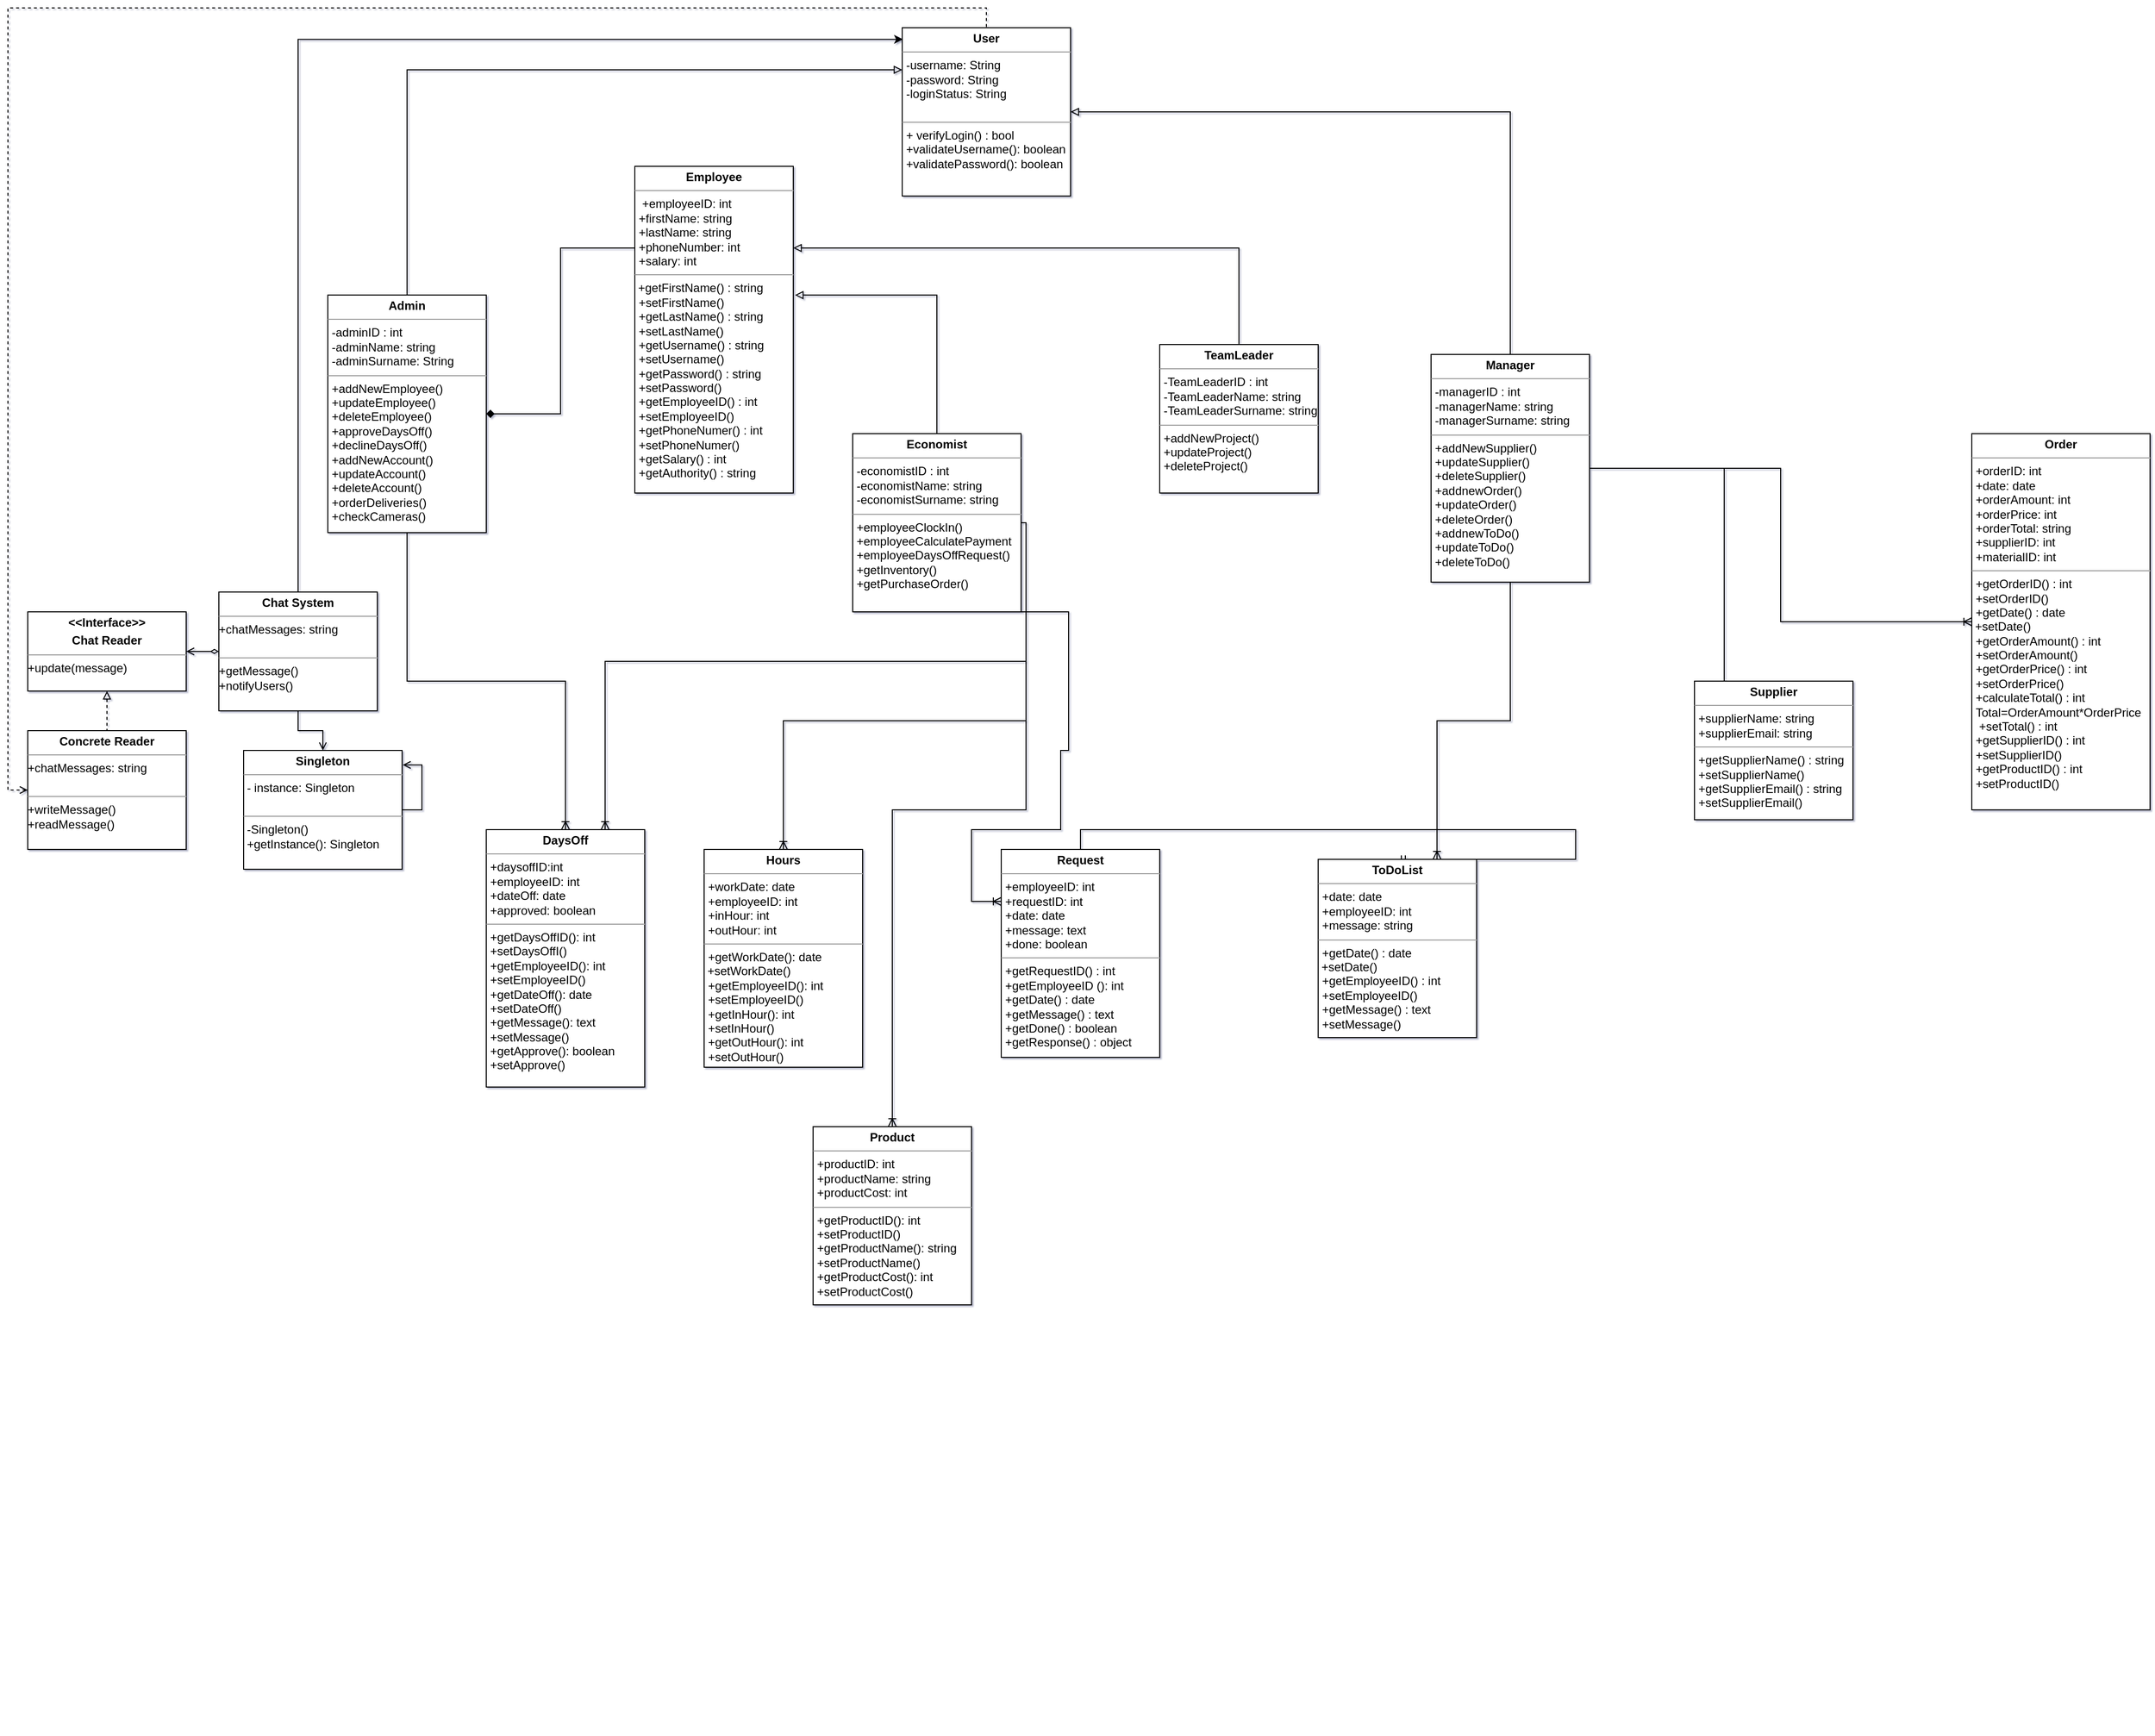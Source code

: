 <?xml version="1.0" encoding="UTF-8"?>
<mxfile version="19.0.1" type="device"><diagram id="FmJ9zUSyJj8XHncLjHtH" name="Page-1"><mxGraphModel dx="2858" dy="2283" grid="1" gridSize="10" guides="1" tooltips="1" connect="1" arrows="1" fold="1" page="1" pageScale="1" pageWidth="827" pageHeight="1169" background="#ffffff" math="0" shadow="1"><root><mxCell id="0"/><mxCell id="1" parent="0"/><mxCell id="faD0mFVA-UTQUyw-2g-3-2" value="&lt;p style=&quot;margin: 0px ; margin-top: 4px ; text-align: center&quot;&gt;&lt;b&gt;User&lt;/b&gt;&lt;/p&gt;&lt;hr size=&quot;1&quot;&gt;&lt;p style=&quot;margin: 0px ; margin-left: 4px&quot;&gt;-username: String&lt;/p&gt;&lt;p style=&quot;margin: 0px ; margin-left: 4px&quot;&gt;-password: String&amp;nbsp;&lt;/p&gt;&lt;p style=&quot;margin: 0px ; margin-left: 4px&quot;&gt;-loginStatus: String&lt;/p&gt;&lt;p style=&quot;margin: 0px ; margin-left: 4px&quot;&gt;&lt;br&gt;&lt;/p&gt;&lt;hr size=&quot;1&quot;&gt;&lt;p style=&quot;margin: 0px ; margin-left: 4px&quot;&gt;+ verifyLogin() : bool&lt;/p&gt;&lt;p style=&quot;margin: 0px ; margin-left: 4px&quot;&gt;+validateUsername(): boolean&lt;br&gt;&lt;/p&gt;&lt;p style=&quot;margin: 0px ; margin-left: 4px&quot;&gt;+validatePassword(): boolean&lt;br&gt;&lt;/p&gt;" style="verticalAlign=top;align=left;overflow=fill;fontSize=12;fontFamily=Helvetica;html=1;" parent="1" vertex="1"><mxGeometry x="310" y="-1010" width="170" height="170" as="geometry"/></mxCell><mxCell id="lR8iMM8wQA9TuE7MrL-h-13" style="edgeStyle=orthogonalEdgeStyle;rounded=0;orthogonalLoop=1;jettySize=auto;html=1;endArrow=ERoneToMany;endFill=0;" parent="1" source="faD0mFVA-UTQUyw-2g-3-4" target="faD0mFVA-UTQUyw-2g-3-15" edge="1"><mxGeometry relative="1" as="geometry"/></mxCell><mxCell id="w9zlK4fNYG2lweTPWd4w-2" style="edgeStyle=orthogonalEdgeStyle;rounded=0;orthogonalLoop=1;jettySize=auto;html=1;exitX=0.5;exitY=0;exitDx=0;exitDy=0;entryX=0;entryY=0.25;entryDx=0;entryDy=0;endArrow=block;endFill=0;" parent="1" source="faD0mFVA-UTQUyw-2g-3-4" target="faD0mFVA-UTQUyw-2g-3-2" edge="1"><mxGeometry relative="1" as="geometry"/></mxCell><mxCell id="faD0mFVA-UTQUyw-2g-3-4" value="&lt;p style=&quot;margin: 0px ; margin-top: 4px ; text-align: center&quot;&gt;&lt;b&gt;Admin&lt;/b&gt;&lt;/p&gt;&lt;hr size=&quot;1&quot;&gt;&lt;p style=&quot;margin: 0px ; margin-left: 4px&quot;&gt;-adminID : int&lt;/p&gt;&lt;p style=&quot;margin: 0px ; margin-left: 4px&quot;&gt;-adminName: string&lt;/p&gt;&lt;p style=&quot;margin: 0px ; margin-left: 4px&quot;&gt;-adminSurname: String&amp;nbsp;&lt;/p&gt;&lt;hr size=&quot;1&quot;&gt;&lt;p style=&quot;margin: 0px ; margin-left: 4px&quot;&gt;+addNewEmployee()&lt;/p&gt;&lt;p style=&quot;margin: 0px ; margin-left: 4px&quot;&gt;+updateEmployee()&lt;/p&gt;&lt;p style=&quot;margin: 0px ; margin-left: 4px&quot;&gt;+deleteEmployee()&lt;/p&gt;&lt;p style=&quot;margin: 0px ; margin-left: 4px&quot;&gt;+approveDaysOff()&lt;/p&gt;&lt;p style=&quot;margin: 0px ; margin-left: 4px&quot;&gt;+declineDaysOff()&lt;/p&gt;&lt;p style=&quot;margin: 0px ; margin-left: 4px&quot;&gt;+addNewAccount()&lt;/p&gt;&lt;p style=&quot;margin: 0px ; margin-left: 4px&quot;&gt;+updateAccount()&lt;/p&gt;&lt;p style=&quot;margin: 0px ; margin-left: 4px&quot;&gt;+deleteAccount()&lt;/p&gt;&lt;p style=&quot;margin: 0px ; margin-left: 4px&quot;&gt;+orderDeliveries()&lt;/p&gt;&lt;p style=&quot;margin: 0px ; margin-left: 4px&quot;&gt;+checkCameras()&lt;br&gt;&lt;/p&gt;" style="verticalAlign=top;align=left;overflow=fill;fontSize=12;fontFamily=Helvetica;html=1;" parent="1" vertex="1"><mxGeometry x="-270" y="-740" width="160" height="240" as="geometry"/></mxCell><mxCell id="lR8iMM8wQA9TuE7MrL-h-14" style="edgeStyle=orthogonalEdgeStyle;rounded=0;orthogonalLoop=1;jettySize=auto;html=1;endArrow=ERoneToMany;endFill=0;" parent="1" source="faD0mFVA-UTQUyw-2g-3-5" target="faD0mFVA-UTQUyw-2g-3-17" edge="1"><mxGeometry relative="1" as="geometry"><Array as="points"><mxPoint x="435" y="-310"/><mxPoint x="190" y="-310"/></Array></mxGeometry></mxCell><mxCell id="lR8iMM8wQA9TuE7MrL-h-15" style="edgeStyle=orthogonalEdgeStyle;rounded=0;orthogonalLoop=1;jettySize=auto;html=1;entryX=0;entryY=0.25;entryDx=0;entryDy=0;exitX=0.75;exitY=1;exitDx=0;exitDy=0;endArrow=ERoneToMany;endFill=0;" parent="1" source="faD0mFVA-UTQUyw-2g-3-5" target="faD0mFVA-UTQUyw-2g-3-12" edge="1"><mxGeometry relative="1" as="geometry"><mxPoint x="435" y="-250" as="targetPoint"/><Array as="points"><mxPoint x="478" y="-280"/><mxPoint x="470" y="-280"/><mxPoint x="470" y="-200"/><mxPoint x="380" y="-200"/><mxPoint x="380" y="-127"/></Array></mxGeometry></mxCell><mxCell id="lR8iMM8wQA9TuE7MrL-h-16" style="edgeStyle=orthogonalEdgeStyle;rounded=0;orthogonalLoop=1;jettySize=auto;html=1;entryX=0.75;entryY=0;entryDx=0;entryDy=0;endArrow=ERoneToMany;endFill=0;" parent="1" source="faD0mFVA-UTQUyw-2g-3-5" target="faD0mFVA-UTQUyw-2g-3-15" edge="1"><mxGeometry relative="1" as="geometry"><Array as="points"><mxPoint x="435" y="-370"/><mxPoint x="10" y="-370"/></Array></mxGeometry></mxCell><mxCell id="lR8iMM8wQA9TuE7MrL-h-18" style="edgeStyle=orthogonalEdgeStyle;rounded=0;orthogonalLoop=1;jettySize=auto;html=1;endArrow=ERoneToMany;endFill=0;" parent="1" source="faD0mFVA-UTQUyw-2g-3-5" target="faD0mFVA-UTQUyw-2g-3-22" edge="1"><mxGeometry relative="1" as="geometry"><Array as="points"><mxPoint x="435" y="-220"/><mxPoint x="300" y="-220"/></Array></mxGeometry></mxCell><mxCell id="w9zlK4fNYG2lweTPWd4w-5" style="edgeStyle=orthogonalEdgeStyle;rounded=0;orthogonalLoop=1;jettySize=auto;html=1;exitX=0.5;exitY=0;exitDx=0;exitDy=0;entryX=1.011;entryY=0.394;entryDx=0;entryDy=0;endArrow=block;endFill=0;entryPerimeter=0;" parent="1" source="faD0mFVA-UTQUyw-2g-3-5" target="faD0mFVA-UTQUyw-2g-3-9" edge="1"><mxGeometry relative="1" as="geometry"/></mxCell><mxCell id="faD0mFVA-UTQUyw-2g-3-5" value="&lt;p style=&quot;margin: 0px ; margin-top: 4px ; text-align: center&quot;&gt;&lt;b&gt;Economist&lt;/b&gt;&lt;/p&gt;&lt;hr size=&quot;1&quot;&gt;&lt;p style=&quot;margin: 0px ; margin-left: 4px&quot;&gt;-economistID : int&lt;/p&gt;&lt;p style=&quot;margin: 0px ; margin-left: 4px&quot;&gt;-economistName: string&lt;/p&gt;&lt;p style=&quot;margin: 0px ; margin-left: 4px&quot;&gt;-economistSurname: string&amp;nbsp;&lt;/p&gt;&lt;hr size=&quot;1&quot;&gt;&lt;p style=&quot;margin: 0px ; margin-left: 4px&quot;&gt;+employeeClockIn()&lt;/p&gt;&lt;p style=&quot;margin: 0px ; margin-left: 4px&quot;&gt;+employeeCalculatePayment&lt;/p&gt;&lt;p style=&quot;margin: 0px ; margin-left: 4px&quot;&gt;+employeeDaysOffRequest()&lt;/p&gt;&lt;p style=&quot;margin: 0px ; margin-left: 4px&quot;&gt;+getInventory()&lt;/p&gt;&lt;p style=&quot;margin: 0px ; margin-left: 4px&quot;&gt;+getPurchaseOrder()&lt;/p&gt;" style="verticalAlign=top;align=left;overflow=fill;fontSize=12;fontFamily=Helvetica;html=1;" parent="1" vertex="1"><mxGeometry x="260" y="-600" width="170" height="180" as="geometry"/></mxCell><mxCell id="w9zlK4fNYG2lweTPWd4w-6" style="edgeStyle=orthogonalEdgeStyle;rounded=0;orthogonalLoop=1;jettySize=auto;html=1;exitX=0.5;exitY=0;exitDx=0;exitDy=0;entryX=1;entryY=0.25;entryDx=0;entryDy=0;endArrow=block;endFill=0;" parent="1" source="faD0mFVA-UTQUyw-2g-3-6" target="faD0mFVA-UTQUyw-2g-3-9" edge="1"><mxGeometry relative="1" as="geometry"/></mxCell><mxCell id="faD0mFVA-UTQUyw-2g-3-6" value="&lt;p style=&quot;margin: 0px ; margin-top: 4px ; text-align: center&quot;&gt;&lt;b&gt;TeamLeader&lt;/b&gt;&lt;/p&gt;&lt;hr size=&quot;1&quot;&gt;&lt;p style=&quot;margin: 0px ; margin-left: 4px&quot;&gt;-TeamLeaderID : int&lt;/p&gt;&lt;p style=&quot;margin: 0px ; margin-left: 4px&quot;&gt;-TeamLeaderName: string&lt;/p&gt;&lt;p style=&quot;margin: 0px ; margin-left: 4px&quot;&gt;-TeamLeaderSurname: string&amp;nbsp;&lt;/p&gt;&lt;hr size=&quot;1&quot;&gt;&lt;p style=&quot;margin: 0px ; margin-left: 4px&quot;&gt;+addNewProject()&lt;/p&gt;&lt;p style=&quot;margin: 0px ; margin-left: 4px&quot;&gt;+updateProject()&lt;/p&gt;&lt;p style=&quot;margin: 0px ; margin-left: 4px&quot;&gt;+deleteProject()&lt;/p&gt;&lt;br&gt;&lt;p style=&quot;margin: 0px ; margin-left: 4px&quot;&gt;&lt;br&gt;&lt;/p&gt;" style="verticalAlign=top;align=left;overflow=fill;fontSize=12;fontFamily=Helvetica;html=1;" parent="1" vertex="1"><mxGeometry x="570" y="-690" width="160" height="150" as="geometry"/></mxCell><mxCell id="lR8iMM8wQA9TuE7MrL-h-20" style="edgeStyle=orthogonalEdgeStyle;rounded=0;orthogonalLoop=1;jettySize=auto;html=1;entryX=0.75;entryY=0;entryDx=0;entryDy=0;endArrow=ERoneToMany;endFill=0;" parent="1" source="faD0mFVA-UTQUyw-2g-3-7" target="faD0mFVA-UTQUyw-2g-3-16" edge="1"><mxGeometry relative="1" as="geometry"><mxPoint x="1020" y="-200" as="targetPoint"/></mxGeometry></mxCell><mxCell id="lR8iMM8wQA9TuE7MrL-h-21" style="edgeStyle=orthogonalEdgeStyle;rounded=0;orthogonalLoop=1;jettySize=auto;html=1;entryX=0.5;entryY=0;entryDx=0;entryDy=0;endArrow=ERoneToMany;endFill=0;" parent="1" source="faD0mFVA-UTQUyw-2g-3-7" target="faD0mFVA-UTQUyw-2g-3-19" edge="1"><mxGeometry relative="1" as="geometry"><Array as="points"><mxPoint x="1140" y="-225"/><mxPoint x="1190" y="-225"/></Array></mxGeometry></mxCell><mxCell id="lR8iMM8wQA9TuE7MrL-h-22" style="edgeStyle=orthogonalEdgeStyle;rounded=0;orthogonalLoop=1;jettySize=auto;html=1;endArrow=ERoneToMany;endFill=0;" parent="1" source="faD0mFVA-UTQUyw-2g-3-7" target="faD0mFVA-UTQUyw-2g-3-20" edge="1"><mxGeometry relative="1" as="geometry"/></mxCell><mxCell id="w9zlK4fNYG2lweTPWd4w-4" style="edgeStyle=orthogonalEdgeStyle;rounded=0;orthogonalLoop=1;jettySize=auto;html=1;exitX=0.5;exitY=0;exitDx=0;exitDy=0;entryX=1;entryY=0.5;entryDx=0;entryDy=0;endArrow=block;endFill=0;" parent="1" source="faD0mFVA-UTQUyw-2g-3-7" target="faD0mFVA-UTQUyw-2g-3-2" edge="1"><mxGeometry relative="1" as="geometry"/></mxCell><mxCell id="faD0mFVA-UTQUyw-2g-3-7" value="&lt;p style=&quot;margin: 0px ; margin-top: 4px ; text-align: center&quot;&gt;&lt;b&gt;Manager&lt;/b&gt;&lt;/p&gt;&lt;hr size=&quot;1&quot;&gt;&lt;p style=&quot;margin: 0px ; margin-left: 4px&quot;&gt;-managerID : int&lt;/p&gt;&lt;p style=&quot;margin: 0px ; margin-left: 4px&quot;&gt;-managerName: string&lt;/p&gt;&lt;p style=&quot;margin: 0px ; margin-left: 4px&quot;&gt;-managerSurname: string&amp;nbsp;&lt;/p&gt;&lt;hr size=&quot;1&quot;&gt;&lt;p style=&quot;margin: 0px ; margin-left: 4px&quot;&gt;+addNewSupplier()&lt;/p&gt;&lt;p style=&quot;margin: 0px ; margin-left: 4px&quot;&gt;+updateSupplier()&lt;/p&gt;&lt;p style=&quot;margin: 0px ; margin-left: 4px&quot;&gt;+deleteSupplier()&lt;/p&gt;&lt;p style=&quot;margin: 0px ; margin-left: 4px&quot;&gt;+addnewOrder()&lt;/p&gt;&lt;p style=&quot;margin: 0px 0px 0px 4px&quot;&gt;+updateOrder()&lt;/p&gt;&lt;p style=&quot;margin: 0px 0px 0px 4px&quot;&gt;+deleteOrder()&lt;/p&gt;&lt;p style=&quot;margin: 0px 0px 0px 4px&quot;&gt;+addnewToDo()&lt;/p&gt;&lt;p style=&quot;margin: 0px 0px 0px 4px&quot;&gt;+updateToDo()&lt;/p&gt;&lt;p style=&quot;margin: 0px 0px 0px 4px&quot;&gt;+deleteToDo()&lt;/p&gt;" style="verticalAlign=top;align=left;overflow=fill;fontSize=12;fontFamily=Helvetica;html=1;" parent="1" vertex="1"><mxGeometry x="844" y="-680" width="160" height="230" as="geometry"/></mxCell><mxCell id="w9zlK4fNYG2lweTPWd4w-7" style="edgeStyle=orthogonalEdgeStyle;rounded=0;orthogonalLoop=1;jettySize=auto;html=1;exitX=0;exitY=0.25;exitDx=0;exitDy=0;entryX=1;entryY=0.5;entryDx=0;entryDy=0;endArrow=diamond;endFill=1;" parent="1" source="faD0mFVA-UTQUyw-2g-3-9" target="faD0mFVA-UTQUyw-2g-3-4" edge="1"><mxGeometry relative="1" as="geometry"/></mxCell><mxCell id="faD0mFVA-UTQUyw-2g-3-9" value="&lt;p style=&quot;margin: 0px ; margin-top: 4px ; text-align: center&quot;&gt;&lt;b&gt;Employee&lt;/b&gt;&lt;/p&gt;&lt;hr size=&quot;1&quot;&gt;&lt;p style=&quot;margin: 0px ; margin-left: 4px&quot;&gt;&lt;span&gt;&amp;nbsp;+employeeID: int&lt;/span&gt;&lt;/p&gt;&lt;p style=&quot;margin: 0px ; margin-left: 4px&quot;&gt;&lt;span&gt;+firstName: string&lt;/span&gt;&lt;/p&gt;&lt;p style=&quot;margin: 0px ; margin-left: 4px&quot;&gt;&lt;span&gt;+lastName: string&lt;/span&gt;&lt;/p&gt;&lt;p style=&quot;margin: 0px ; margin-left: 4px&quot;&gt;+phoneNumber: int&lt;/p&gt;&lt;p style=&quot;margin: 0px ; margin-left: 4px&quot;&gt;+salary: int&amp;nbsp;&lt;/p&gt;&lt;hr size=&quot;1&quot;&gt;&amp;nbsp;+getFirstName() : string&lt;p style=&quot;margin: 0px ; margin-left: 4px&quot;&gt;+setFirstName()&lt;br&gt;&lt;/p&gt;&lt;p style=&quot;margin: 0px ; margin-left: 4px&quot;&gt;+getLastName() : string&amp;nbsp;&lt;/p&gt;&lt;p style=&quot;margin: 0px ; margin-left: 4px&quot;&gt;+setLastName()&lt;/p&gt;&lt;p style=&quot;margin: 0px ; margin-left: 4px&quot;&gt;+getUsername() : string&lt;/p&gt;&lt;p style=&quot;margin: 0px ; margin-left: 4px&quot;&gt;+setUsername() &lt;br&gt;&lt;/p&gt;&lt;p style=&quot;margin: 0px ; margin-left: 4px&quot;&gt;+getPassword() : string&lt;/p&gt;&lt;p style=&quot;margin: 0px ; margin-left: 4px&quot;&gt;+setPassword() &lt;br&gt;&lt;/p&gt;&lt;p style=&quot;margin: 0px ; margin-left: 4px&quot;&gt;+getEmployeeID() : int&lt;/p&gt;&lt;p style=&quot;margin: 0px ; margin-left: 4px&quot;&gt;+setEmployeeID()&lt;/p&gt;&lt;p style=&quot;margin: 0px ; margin-left: 4px&quot;&gt;&lt;/p&gt;&lt;p style=&quot;margin: 0px ; margin-left: 4px&quot;&gt;+getPhoneNumer() : int&lt;/p&gt;&lt;p style=&quot;margin: 0px ; margin-left: 4px&quot;&gt;+setPhoneNumer()&lt;br&gt;&lt;/p&gt;&lt;p style=&quot;margin: 0px ; margin-left: 4px&quot;&gt;+getSalary() : int &lt;br&gt;&lt;/p&gt;&lt;p style=&quot;margin: 0px ; margin-left: 4px&quot;&gt;+getAuthority() : string&lt;/p&gt;&lt;p style=&quot;margin: 0px ; margin-left: 4px&quot;&gt;&lt;br&gt;&lt;/p&gt;&lt;p style=&quot;margin: 0px ; margin-left: 4px&quot;&gt;&lt;br&gt;&lt;/p&gt;" style="verticalAlign=top;align=left;overflow=fill;fontSize=12;fontFamily=Helvetica;html=1;" parent="1" vertex="1"><mxGeometry x="40" y="-870" width="160" height="330" as="geometry"/></mxCell><mxCell id="lR8iMM8wQA9TuE7MrL-h-26" style="edgeStyle=orthogonalEdgeStyle;rounded=0;orthogonalLoop=1;jettySize=auto;html=1;entryX=0.5;entryY=0;entryDx=0;entryDy=0;endArrow=ERmandOne;endFill=0;exitX=0.5;exitY=0;exitDx=0;exitDy=0;" parent="1" source="faD0mFVA-UTQUyw-2g-3-12" target="faD0mFVA-UTQUyw-2g-3-16" edge="1"><mxGeometry relative="1" as="geometry"><Array as="points"><mxPoint x="490" y="-200"/><mxPoint x="990" y="-200"/></Array><mxPoint x="570" y="-230" as="sourcePoint"/></mxGeometry></mxCell><mxCell id="faD0mFVA-UTQUyw-2g-3-12" value="&lt;p style=&quot;margin: 0px ; margin-top: 4px ; text-align: center&quot;&gt;&lt;b&gt;Request&lt;/b&gt;&lt;/p&gt;&lt;hr size=&quot;1&quot;&gt;&lt;p style=&quot;margin: 0px ; margin-left: 4px&quot;&gt;&lt;span&gt;+employeeID: int&amp;nbsp;&lt;/span&gt;&lt;/p&gt;&lt;p style=&quot;margin: 0px ; margin-left: 4px&quot;&gt;+requestID: int&amp;nbsp;&lt;br&gt;&lt;/p&gt;&lt;p style=&quot;margin: 0px ; margin-left: 4px&quot;&gt;&lt;span&gt;+date: date&lt;/span&gt;&lt;/p&gt;&lt;p style=&quot;margin: 0px ; margin-left: 4px&quot;&gt;&lt;span&gt;+message: text&lt;br&gt;&lt;/span&gt;&lt;/p&gt;&lt;p style=&quot;margin: 0px ; margin-left: 4px&quot;&gt;&lt;span&gt;+done: boolean&amp;nbsp;&lt;/span&gt;&lt;/p&gt;&lt;hr size=&quot;1&quot;&gt;&lt;p style=&quot;margin: 0px ; margin-left: 4px&quot;&gt;&lt;span&gt;+getRequestID() : int&amp;nbsp;&lt;/span&gt;&lt;br&gt;&lt;/p&gt;&lt;p style=&quot;margin: 0px ; margin-left: 4px&quot;&gt;+getEmployeeID (): int&lt;/p&gt;&lt;p style=&quot;margin: 0px ; margin-left: 4px&quot;&gt;+getDate() : date&lt;/p&gt;&lt;p style=&quot;margin: 0px ; margin-left: 4px&quot;&gt;+getMessage() : text&lt;/p&gt;&lt;p style=&quot;margin: 0px ; margin-left: 4px&quot;&gt;+getDone() : boolean&lt;/p&gt;&lt;p style=&quot;margin: 0px ; margin-left: 4px&quot;&gt;+getResponse() : object&lt;/p&gt;&lt;p style=&quot;margin: 0px ; margin-left: 4px&quot;&gt;&lt;br&gt;&lt;/p&gt;&lt;p style=&quot;margin: 0px ; margin-left: 4px&quot;&gt;&lt;br&gt;&lt;/p&gt;&lt;p style=&quot;margin: 0px ; margin-left: 4px&quot;&gt;&lt;br&gt;&lt;/p&gt;" style="verticalAlign=top;align=left;overflow=fill;fontSize=12;fontFamily=Helvetica;html=1;" parent="1" vertex="1"><mxGeometry x="410" y="-180" width="160" height="210" as="geometry"/></mxCell><mxCell id="faD0mFVA-UTQUyw-2g-3-13" value="&lt;pre style=&quot;box-sizing: inherit ; background-color: rgb(255 , 255 , 255)&quot;&gt;&lt;pre style=&quot;box-sizing: inherit&quot;&gt;&lt;br&gt;&lt;/pre&gt;&lt;/pre&gt;" style="text;html=1;align=center;verticalAlign=middle;resizable=0;points=[];autosize=1;" parent="1" vertex="1"><mxGeometry x="-285" y="671" width="20" height="40" as="geometry"/></mxCell><mxCell id="faD0mFVA-UTQUyw-2g-3-15" value="&lt;p style=&quot;margin: 0px ; margin-top: 4px ; text-align: center&quot;&gt;&lt;b&gt;DaysOff&lt;/b&gt;&lt;/p&gt;&lt;hr size=&quot;1&quot;&gt;&lt;p style=&quot;margin: 0px ; margin-left: 4px&quot;&gt;+daysoffID:int&lt;/p&gt;&lt;p style=&quot;margin: 0px ; margin-left: 4px&quot;&gt;+employeeID: int&lt;/p&gt;&lt;p style=&quot;margin: 0px ; margin-left: 4px&quot;&gt;+dateOff: date&lt;/p&gt;&lt;p style=&quot;margin: 0px ; margin-left: 4px&quot;&gt;+approved: boolean&lt;/p&gt;&lt;hr size=&quot;1&quot;&gt;&lt;p style=&quot;margin: 0px ; margin-left: 4px&quot;&gt;&lt;span&gt;+getDaysOffID(): int&lt;/span&gt;&lt;br&gt;&lt;/p&gt;&lt;p style=&quot;margin: 0px ; margin-left: 4px&quot;&gt;&lt;span&gt;+setDaysOffI()&lt;br&gt;&lt;/span&gt;&lt;/p&gt;&lt;p style=&quot;margin: 0px ; margin-left: 4px&quot;&gt;+getEmployeeID(): int&lt;/p&gt;&lt;p style=&quot;margin: 0px ; margin-left: 4px&quot;&gt;+setEmployeeID()&lt;/p&gt;&lt;p style=&quot;margin: 0px ; margin-left: 4px&quot;&gt;+getDateOff(): date&lt;/p&gt;&lt;p style=&quot;margin: 0px ; margin-left: 4px&quot;&gt;+setDateOff()&lt;/p&gt;&lt;p style=&quot;margin: 0px ; margin-left: 4px&quot;&gt;+getMessage(): text&lt;/p&gt;&lt;p style=&quot;margin: 0px ; margin-left: 4px&quot;&gt;+setMessage()&lt;/p&gt;&lt;p style=&quot;margin: 0px ; margin-left: 4px&quot;&gt;+getApprove(): boolean&lt;/p&gt;&lt;p style=&quot;margin: 0px ; margin-left: 4px&quot;&gt;+setApprove()&lt;/p&gt;&lt;p style=&quot;margin: 0px ; margin-left: 4px&quot;&gt;&lt;br&gt;&lt;/p&gt;&lt;p style=&quot;margin: 0px ; margin-left: 4px&quot;&gt;&lt;br&gt;&lt;/p&gt;&lt;p style=&quot;margin: 0px ; margin-left: 4px&quot;&gt;&lt;br&gt;&lt;/p&gt;" style="verticalAlign=top;align=left;overflow=fill;fontSize=12;fontFamily=Helvetica;html=1;" parent="1" vertex="1"><mxGeometry x="-110" y="-200" width="160" height="260" as="geometry"/></mxCell><mxCell id="faD0mFVA-UTQUyw-2g-3-16" value="&lt;p style=&quot;margin: 0px ; margin-top: 4px ; text-align: center&quot;&gt;&lt;b&gt;ToDoList&lt;/b&gt;&lt;/p&gt;&lt;hr size=&quot;1&quot;&gt;&lt;p style=&quot;margin: 0px ; margin-left: 4px&quot;&gt;+date: date&lt;span&gt;&lt;br&gt;&lt;/span&gt;&lt;/p&gt;&lt;p style=&quot;margin: 0px ; margin-left: 4px&quot;&gt;&lt;span&gt;+employeeID: int&amp;nbsp;&lt;/span&gt;&lt;/p&gt;&lt;p style=&quot;margin: 0px ; margin-left: 4px&quot;&gt;+message: string&amp;nbsp;&lt;span&gt;&amp;nbsp;&lt;/span&gt;&lt;/p&gt;&lt;hr size=&quot;1&quot;&gt;&lt;p style=&quot;margin: 0px 0px 0px 4px&quot;&gt;+getDate() : date&lt;/p&gt;&lt;div&gt;&amp;nbsp;+setDate()&lt;/div&gt;&lt;p style=&quot;margin: 0px 0px 0px 4px&quot;&gt;+getEmployeeID() : int&lt;/p&gt;&lt;p style=&quot;margin: 0px 0px 0px 4px&quot;&gt;+setEmployeeID()&lt;/p&gt;&lt;p style=&quot;margin: 0px 0px 0px 4px&quot;&gt;+getMessage() : text&lt;/p&gt;&lt;p style=&quot;margin: 0px 0px 0px 4px&quot;&gt;+setMessage()&lt;/p&gt;&lt;p style=&quot;margin: 0px ; margin-left: 4px&quot;&gt;&lt;br&gt;&lt;/p&gt;" style="verticalAlign=top;align=left;overflow=fill;fontSize=12;fontFamily=Helvetica;html=1;" parent="1" vertex="1"><mxGeometry x="730" y="-170" width="160" height="180" as="geometry"/></mxCell><mxCell id="faD0mFVA-UTQUyw-2g-3-17" value="&lt;p style=&quot;margin: 0px ; margin-top: 4px ; text-align: center&quot;&gt;&lt;b&gt;Hours&lt;/b&gt;&lt;/p&gt;&lt;hr size=&quot;1&quot;&gt;&lt;p style=&quot;margin: 0px ; margin-left: 4px&quot;&gt;+workDate: date&lt;span&gt;&lt;br&gt;&lt;/span&gt;&lt;/p&gt;&lt;p style=&quot;margin: 0px ; margin-left: 4px&quot;&gt;&lt;span&gt;+employeeID: int&amp;nbsp;&lt;/span&gt;&lt;/p&gt;&lt;p style=&quot;margin: 0px ; margin-left: 4px&quot;&gt;+inHour: int&lt;/p&gt;&lt;p style=&quot;margin: 0px ; margin-left: 4px&quot;&gt;+outHour: int&lt;/p&gt;&lt;hr size=&quot;1&quot;&gt;&lt;p style=&quot;margin: 0px 0px 0px 4px&quot;&gt;+getWorkDate(): date&lt;/p&gt;&lt;div&gt;&amp;nbsp;+setWorkDate()&lt;/div&gt;&lt;p style=&quot;margin: 0px 0px 0px 4px&quot;&gt;+getEmployeeID(): int&lt;/p&gt;&lt;p style=&quot;margin: 0px 0px 0px 4px&quot;&gt;+setEmployeeID()&lt;/p&gt;&lt;p style=&quot;margin: 0px 0px 0px 4px&quot;&gt;+getInHour(): int&lt;/p&gt;&lt;p style=&quot;margin: 0px 0px 0px 4px&quot;&gt;+setInHour()&lt;/p&gt;&lt;p style=&quot;margin: 0px 0px 0px 4px&quot;&gt;+getOutHour(): int&lt;/p&gt;&lt;p style=&quot;margin: 0px 0px 0px 4px&quot;&gt;+setOutHour()&lt;/p&gt;&lt;p style=&quot;margin: 0px ; margin-left: 4px&quot;&gt;&lt;br&gt;&lt;/p&gt;" style="verticalAlign=top;align=left;overflow=fill;fontSize=12;fontFamily=Helvetica;html=1;" parent="1" vertex="1"><mxGeometry x="110" y="-180" width="160" height="220" as="geometry"/></mxCell><mxCell id="faD0mFVA-UTQUyw-2g-3-19" value="&lt;p style=&quot;margin: 0px ; margin-top: 4px ; text-align: center&quot;&gt;&lt;b&gt;Supplier&lt;/b&gt;&lt;/p&gt;&lt;hr size=&quot;1&quot;&gt;&lt;p style=&quot;margin: 0px ; margin-left: 4px&quot;&gt;+supplierName: string&amp;nbsp;&lt;br&gt;&lt;/p&gt;&lt;p style=&quot;margin: 0px ; margin-left: 4px&quot;&gt;+supplierEmail: string&amp;nbsp;&lt;/p&gt;&lt;hr size=&quot;1&quot;&gt;&lt;p style=&quot;margin: 0px 0px 0px 4px&quot;&gt;+getSupplierName() : string&amp;nbsp;&lt;/p&gt;&lt;p style=&quot;margin: 0px 0px 0px 4px&quot;&gt;+setSupplierName()&lt;br&gt;&lt;/p&gt;&lt;p style=&quot;margin: 0px 0px 0px 4px&quot;&gt;+getSupplierEmail() : string&amp;nbsp;&lt;/p&gt;&lt;p style=&quot;margin: 0px 0px 0px 4px&quot;&gt;+setSupplierEmail()&lt;/p&gt;" style="verticalAlign=top;align=left;overflow=fill;fontSize=12;fontFamily=Helvetica;html=1;" parent="1" vertex="1"><mxGeometry x="1110" y="-350" width="160" height="140" as="geometry"/></mxCell><mxCell id="faD0mFVA-UTQUyw-2g-3-20" value="&lt;p style=&quot;margin: 0px ; margin-top: 4px ; text-align: center&quot;&gt;&lt;b&gt;Order&lt;/b&gt;&lt;/p&gt;&lt;hr size=&quot;1&quot;&gt;&lt;p style=&quot;margin: 0px ; margin-left: 4px&quot;&gt;&lt;span&gt;+orderID: int&amp;nbsp;&lt;/span&gt;&lt;/p&gt;&lt;p style=&quot;margin: 0px ; margin-left: 4px&quot;&gt;&lt;span&gt;+date: date&lt;/span&gt;&lt;/p&gt;&lt;p style=&quot;margin: 0px ; margin-left: 4px&quot;&gt;&lt;span&gt;+orderAmount: int&amp;nbsp;&lt;/span&gt;&lt;/p&gt;&lt;p style=&quot;margin: 0px ; margin-left: 4px&quot;&gt;&lt;span&gt;+orderPrice: int&amp;nbsp;&lt;/span&gt;&lt;/p&gt;&lt;p style=&quot;margin: 0px ; margin-left: 4px&quot;&gt;+orderTotal: string&lt;/p&gt;&lt;p style=&quot;margin: 0px ; margin-left: 4px&quot;&gt;+supplierID: int&amp;nbsp;&lt;br&gt;&lt;/p&gt;&lt;p style=&quot;margin: 0px ; margin-left: 4px&quot;&gt;+materialID: int&amp;nbsp;&lt;/p&gt;&lt;hr size=&quot;1&quot;&gt;&lt;p style=&quot;margin: 0px 0px 0px 4px&quot;&gt;+getOrderID() : int&lt;/p&gt;&lt;p style=&quot;margin: 0px 0px 0px 4px&quot;&gt;+setOrderID()&lt;/p&gt;&lt;p style=&quot;margin: 0px 0px 0px 4px&quot;&gt;+getDate() : date&lt;/p&gt;&lt;div&gt;&amp;nbsp;+setDate()&lt;/div&gt;&lt;p style=&quot;margin: 0px 0px 0px 4px&quot;&gt;+getOrderAmount() : int&amp;nbsp;&lt;/p&gt;&lt;p style=&quot;margin: 0px 0px 0px 4px&quot;&gt;+setOrderAmount() &lt;br&gt;&lt;/p&gt;&lt;p style=&quot;margin: 0px 0px 0px 4px&quot;&gt;+getOrderPrice()&amp;nbsp;&lt;span&gt;: int&lt;/span&gt;&lt;/p&gt;&lt;p style=&quot;margin: 0px 0px 0px 4px&quot;&gt;+setOrderPrice()&lt;/p&gt;&lt;p style=&quot;margin: 0px 0px 0px 4px&quot;&gt;+calculateTotal() : int&lt;/p&gt;&lt;p style=&quot;margin: 0px 0px 0px 4px&quot;&gt;Total=OrderAmount*OrderPrice&amp;nbsp;&lt;/p&gt;&lt;p style=&quot;margin: 0px 0px 0px 4px&quot;&gt;&amp;nbsp;+setTotal() : int&lt;/p&gt;&lt;p style=&quot;margin: 0px 0px 0px 4px&quot;&gt;+getSupplierID() : int&lt;/p&gt;&lt;p style=&quot;margin: 0px 0px 0px 4px&quot;&gt;+setSupplierID()&lt;/p&gt;&lt;p style=&quot;margin: 0px 0px 0px 4px&quot;&gt;+getProductID() : int&lt;/p&gt;&lt;p style=&quot;margin: 0px 0px 0px 4px&quot;&gt;+setProductID() &lt;br&gt;&lt;/p&gt;&lt;p style=&quot;margin: 0px 0px 0px 4px&quot;&gt;&lt;br&gt;&lt;/p&gt;&lt;p style=&quot;margin: 0px ; margin-left: 4px&quot;&gt;&lt;br&gt;&lt;/p&gt;" style="verticalAlign=top;align=left;overflow=fill;fontSize=12;fontFamily=Helvetica;html=1;" parent="1" vertex="1"><mxGeometry x="1390" y="-600" width="180" height="380" as="geometry"/></mxCell><mxCell id="faD0mFVA-UTQUyw-2g-3-22" value="&lt;p style=&quot;margin: 0px ; margin-top: 4px ; text-align: center&quot;&gt;&lt;b&gt;Product&lt;/b&gt;&lt;/p&gt;&lt;hr size=&quot;1&quot;&gt;&lt;p style=&quot;margin: 0px 0px 0px 4px&quot;&gt;+productID: int&amp;nbsp;&lt;br&gt;&lt;/p&gt;&lt;p style=&quot;margin: 0px 0px 0px 4px&quot;&gt;+productName: string&lt;/p&gt;&lt;p style=&quot;margin: 0px 0px 0px 4px&quot;&gt;+productCost: int&amp;nbsp;&amp;nbsp;&lt;/p&gt;&lt;hr size=&quot;1&quot;&gt;&lt;p style=&quot;margin: 0px 0px 0px 4px&quot;&gt;+getProductID(): int&lt;/p&gt;&lt;p style=&quot;margin: 0px 0px 0px 4px&quot;&gt;+setProductID()&lt;/p&gt;&lt;p style=&quot;margin: 0px 0px 0px 4px&quot;&gt;+getProductName(): string&amp;nbsp;&lt;/p&gt;&lt;p style=&quot;margin: 0px 0px 0px 4px&quot;&gt;+setProductName()&lt;/p&gt;&lt;p style=&quot;margin: 0px 0px 0px 4px&quot;&gt;+getProductCost(): int&amp;nbsp;&lt;/p&gt;&lt;p style=&quot;margin: 0px 0px 0px 4px&quot;&gt;+setProductCost() &lt;br&gt;&lt;/p&gt;" style="verticalAlign=top;align=left;overflow=fill;fontSize=12;fontFamily=Helvetica;html=1;" parent="1" vertex="1"><mxGeometry x="220" y="100" width="160" height="180" as="geometry"/></mxCell><mxCell id="GsssvNLd7iTSp989wkbY-3" style="edgeStyle=orthogonalEdgeStyle;rounded=0;orthogonalLoop=1;jettySize=auto;html=1;exitX=0.5;exitY=0;exitDx=0;exitDy=0;entryX=0.005;entryY=0.069;entryDx=0;entryDy=0;entryPerimeter=0;" parent="1" source="GsssvNLd7iTSp989wkbY-2" target="faD0mFVA-UTQUyw-2g-3-2" edge="1"><mxGeometry relative="1" as="geometry"/></mxCell><mxCell id="gz_htRSJHswuMN24tjL3-15" style="edgeStyle=orthogonalEdgeStyle;rounded=0;orthogonalLoop=1;jettySize=auto;html=1;exitX=0.5;exitY=1;exitDx=0;exitDy=0;entryX=0.5;entryY=0;entryDx=0;entryDy=0;startArrow=none;startFill=0;endArrow=open;endFill=0;targetPerimeterSpacing=0;" edge="1" parent="1" source="GsssvNLd7iTSp989wkbY-2" target="gz_htRSJHswuMN24tjL3-14"><mxGeometry relative="1" as="geometry"/></mxCell><mxCell id="GsssvNLd7iTSp989wkbY-2" value="&lt;p style=&quot;margin: 0px ; margin-top: 4px ; text-align: center&quot;&gt;&lt;b&gt;Chat System&lt;br&gt;&lt;/b&gt;&lt;/p&gt;&lt;hr size=&quot;1&quot;&gt;&lt;div&gt;+chatMessages: string&lt;/div&gt;&lt;div&gt;&lt;br&gt;&lt;/div&gt;&lt;hr size=&quot;1&quot;&gt;&lt;div&gt;+getMessage()&lt;/div&gt;&lt;div&gt;+notifyUsers()&lt;br&gt;&lt;/div&gt;" style="verticalAlign=top;align=left;overflow=fill;fontSize=12;fontFamily=Helvetica;html=1;" parent="1" vertex="1"><mxGeometry x="-380" y="-440" width="160" height="120" as="geometry"/></mxCell><mxCell id="gz_htRSJHswuMN24tjL3-11" style="edgeStyle=orthogonalEdgeStyle;rounded=0;orthogonalLoop=1;jettySize=auto;html=1;exitX=0.5;exitY=1;exitDx=0;exitDy=0;endArrow=none;endFill=0;targetPerimeterSpacing=0;dashed=1;startArrow=block;startFill=0;" edge="1" parent="1" source="gz_htRSJHswuMN24tjL3-7" target="gz_htRSJHswuMN24tjL3-10"><mxGeometry relative="1" as="geometry"/></mxCell><mxCell id="gz_htRSJHswuMN24tjL3-7" value="&lt;p style=&quot;margin: 0px ; margin-top: 4px ; text-align: center&quot;&gt;&lt;b&gt;&amp;lt;&amp;lt;Interface&amp;gt;&amp;gt;&lt;/b&gt;&lt;/p&gt;&lt;p style=&quot;margin: 0px ; margin-top: 4px ; text-align: center&quot;&gt;&lt;b&gt;Chat Reader&lt;br&gt;&lt;/b&gt;&lt;/p&gt;&lt;hr size=&quot;1&quot;&gt;&lt;div&gt;+update(message)&lt;/div&gt;" style="verticalAlign=top;align=left;overflow=fill;fontSize=12;fontFamily=Helvetica;html=1;" vertex="1" parent="1"><mxGeometry x="-573" y="-420" width="160" height="80" as="geometry"/></mxCell><mxCell id="gz_htRSJHswuMN24tjL3-8" value="" style="endArrow=open;startArrow=diamondThin;endFill=0;startFill=0;html=1;verticalAlign=bottom;labelBackgroundColor=none;strokeWidth=1;rounded=0;targetPerimeterSpacing=0;exitX=0;exitY=0.5;exitDx=0;exitDy=0;entryX=1;entryY=0.5;entryDx=0;entryDy=0;" edge="1" parent="1" source="GsssvNLd7iTSp989wkbY-2" target="gz_htRSJHswuMN24tjL3-7"><mxGeometry width="160" relative="1" as="geometry"><mxPoint x="-550" y="-500" as="sourcePoint"/><mxPoint x="-390" y="-500" as="targetPoint"/></mxGeometry></mxCell><mxCell id="gz_htRSJHswuMN24tjL3-13" style="edgeStyle=orthogonalEdgeStyle;rounded=0;orthogonalLoop=1;jettySize=auto;html=1;exitX=0;exitY=0.5;exitDx=0;exitDy=0;entryX=0.5;entryY=0;entryDx=0;entryDy=0;dashed=1;startArrow=open;startFill=0;endArrow=none;endFill=0;targetPerimeterSpacing=0;" edge="1" parent="1" source="gz_htRSJHswuMN24tjL3-10" target="faD0mFVA-UTQUyw-2g-3-2"><mxGeometry relative="1" as="geometry"/></mxCell><mxCell id="gz_htRSJHswuMN24tjL3-10" value="&lt;p style=&quot;margin: 0px ; margin-top: 4px ; text-align: center&quot;&gt;&lt;b&gt;Concrete Reader&lt;br&gt;&lt;/b&gt;&lt;/p&gt;&lt;hr size=&quot;1&quot;&gt;&lt;div&gt;+chatMessages: string&lt;/div&gt;&lt;div&gt;&lt;br&gt;&lt;/div&gt;&lt;hr size=&quot;1&quot;&gt;&lt;div&gt;+writeMessage()&lt;/div&gt;&lt;div&gt;+readMessage()&lt;/div&gt;&lt;div&gt;&lt;br&gt;&lt;/div&gt;" style="verticalAlign=top;align=left;overflow=fill;fontSize=12;fontFamily=Helvetica;html=1;" vertex="1" parent="1"><mxGeometry x="-573" y="-300" width="160" height="120" as="geometry"/></mxCell><mxCell id="gz_htRSJHswuMN24tjL3-14" value="&lt;p style=&quot;margin: 0px ; margin-top: 4px ; text-align: center&quot;&gt;&lt;b&gt;Singleton&lt;br&gt;&lt;/b&gt;&lt;/p&gt;&lt;hr size=&quot;1&quot;&gt;&lt;div&gt;&amp;nbsp;- instance: Singleton&lt;br&gt;&lt;/div&gt;&lt;div&gt;&lt;br&gt;&lt;/div&gt;&lt;hr size=&quot;1&quot;&gt;&lt;div&gt;&amp;nbsp;-Singleton()&lt;/div&gt;&lt;div&gt;&amp;nbsp;+getInstance(): Singleton&lt;br&gt;&lt;/div&gt;" style="verticalAlign=top;align=left;overflow=fill;fontSize=12;fontFamily=Helvetica;html=1;" vertex="1" parent="1"><mxGeometry x="-355" y="-280" width="160" height="120" as="geometry"/></mxCell><mxCell id="gz_htRSJHswuMN24tjL3-16" style="edgeStyle=orthogonalEdgeStyle;rounded=0;orthogonalLoop=1;jettySize=auto;html=1;exitX=1;exitY=0.5;exitDx=0;exitDy=0;entryX=1.004;entryY=0.122;entryDx=0;entryDy=0;entryPerimeter=0;startArrow=none;startFill=0;endArrow=open;endFill=0;targetPerimeterSpacing=0;" edge="1" parent="1" source="gz_htRSJHswuMN24tjL3-14" target="gz_htRSJHswuMN24tjL3-14"><mxGeometry relative="1" as="geometry"/></mxCell></root></mxGraphModel></diagram></mxfile>